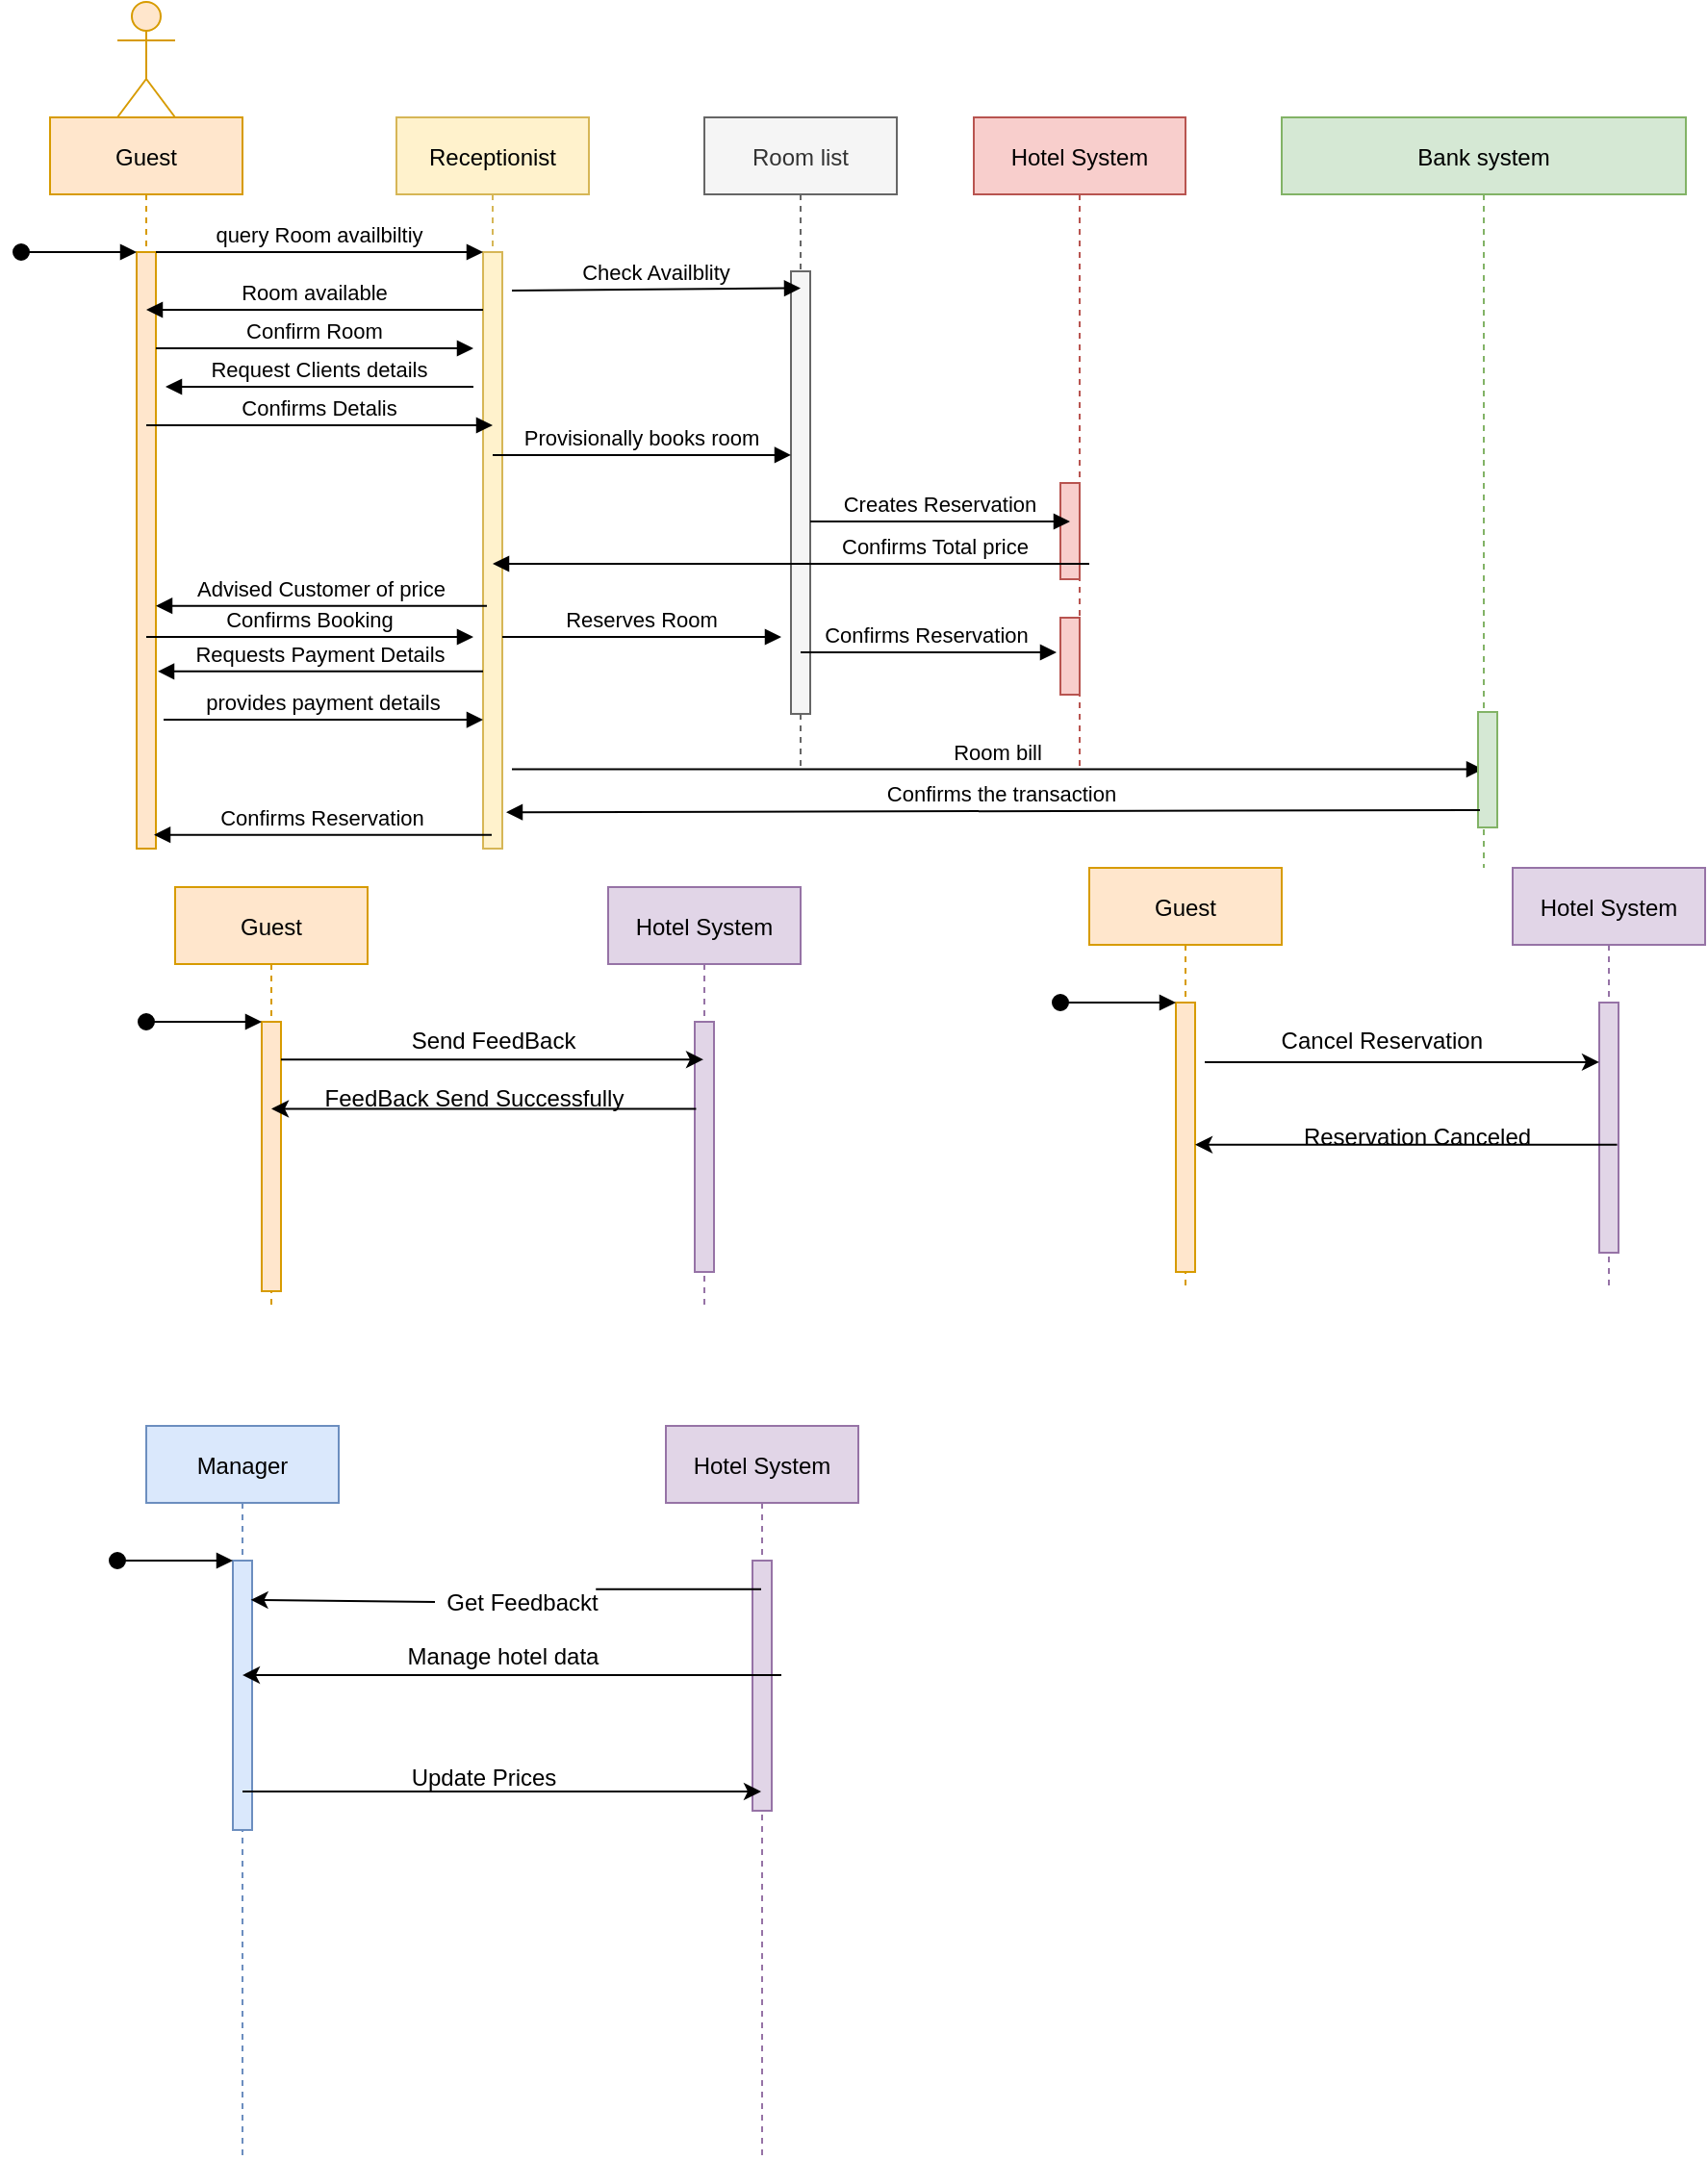 <mxfile version="16.1.2" type="github">
  <diagram id="kgpKYQtTHZ0yAKxKKP6v" name="Page-1">
    <mxGraphModel dx="1240" dy="689" grid="1" gridSize="10" guides="1" tooltips="1" connect="1" arrows="1" fold="1" page="1" pageScale="1" pageWidth="850" pageHeight="1100" math="0" shadow="0">
      <root>
        <mxCell id="0" />
        <mxCell id="1" parent="0" />
        <mxCell id="3nuBFxr9cyL0pnOWT2aG-1" value="Guest" style="shape=umlLifeline;perimeter=lifelinePerimeter;container=1;collapsible=0;recursiveResize=0;rounded=0;shadow=0;strokeWidth=1;perimeterSpacing=0;fillColor=#ffe6cc;strokeColor=#d79b00;" parent="1" vertex="1">
          <mxGeometry x="100" y="80" width="100" height="380" as="geometry" />
        </mxCell>
        <mxCell id="3nuBFxr9cyL0pnOWT2aG-2" value="" style="points=[];perimeter=orthogonalPerimeter;rounded=0;shadow=0;strokeWidth=1;fillColor=#ffe6cc;strokeColor=#d79b00;" parent="3nuBFxr9cyL0pnOWT2aG-1" vertex="1">
          <mxGeometry x="45" y="70" width="10" height="310" as="geometry" />
        </mxCell>
        <mxCell id="3nuBFxr9cyL0pnOWT2aG-3" value="" style="verticalAlign=bottom;startArrow=oval;endArrow=block;startSize=8;shadow=0;strokeWidth=1;" parent="3nuBFxr9cyL0pnOWT2aG-1" target="3nuBFxr9cyL0pnOWT2aG-2" edge="1">
          <mxGeometry x="0.5" y="20" relative="1" as="geometry">
            <mxPoint x="-15" y="70" as="sourcePoint" />
            <mxPoint as="offset" />
          </mxGeometry>
        </mxCell>
        <mxCell id="3nuBFxr9cyL0pnOWT2aG-5" value="Receptionist" style="shape=umlLifeline;perimeter=lifelinePerimeter;container=1;collapsible=0;recursiveResize=0;rounded=0;shadow=0;strokeWidth=1;fillColor=#fff2cc;strokeColor=#d6b656;" parent="1" vertex="1">
          <mxGeometry x="280" y="80" width="100" height="380" as="geometry" />
        </mxCell>
        <mxCell id="3nuBFxr9cyL0pnOWT2aG-6" value="" style="points=[];perimeter=orthogonalPerimeter;rounded=0;shadow=0;strokeWidth=1;fillColor=#fff2cc;strokeColor=#d6b656;" parent="3nuBFxr9cyL0pnOWT2aG-5" vertex="1">
          <mxGeometry x="45" y="70" width="10" height="310" as="geometry" />
        </mxCell>
        <mxCell id="3nuBFxr9cyL0pnOWT2aG-8" value="query Room availbiltiy" style="verticalAlign=bottom;endArrow=block;entryX=0;entryY=0;shadow=0;strokeWidth=1;" parent="1" source="3nuBFxr9cyL0pnOWT2aG-2" target="3nuBFxr9cyL0pnOWT2aG-6" edge="1">
          <mxGeometry relative="1" as="geometry">
            <mxPoint x="275" y="160" as="sourcePoint" />
          </mxGeometry>
        </mxCell>
        <mxCell id="3nuBFxr9cyL0pnOWT2aG-9" value="Room available" style="verticalAlign=bottom;endArrow=block;shadow=0;strokeWidth=1;" parent="1" source="3nuBFxr9cyL0pnOWT2aG-6" target="3nuBFxr9cyL0pnOWT2aG-1" edge="1">
          <mxGeometry relative="1" as="geometry">
            <mxPoint x="240" y="200" as="sourcePoint" />
            <mxPoint x="160" y="200" as="targetPoint" />
            <Array as="points">
              <mxPoint x="310" y="180" />
            </Array>
          </mxGeometry>
        </mxCell>
        <mxCell id="O2JDXleAkRafH4N3ai_Y-1" value="Room list" style="shape=umlLifeline;perimeter=lifelinePerimeter;container=1;collapsible=0;recursiveResize=0;rounded=0;shadow=0;strokeWidth=1;fillColor=#f5f5f5;fontColor=#333333;strokeColor=#666666;" parent="1" vertex="1">
          <mxGeometry x="440" y="80" width="100" height="340" as="geometry" />
        </mxCell>
        <mxCell id="O2JDXleAkRafH4N3ai_Y-2" value="" style="points=[];perimeter=orthogonalPerimeter;rounded=0;shadow=0;strokeWidth=1;fillColor=#f5f5f5;fontColor=#333333;strokeColor=#666666;" parent="O2JDXleAkRafH4N3ai_Y-1" vertex="1">
          <mxGeometry x="45" y="80" width="10" height="230" as="geometry" />
        </mxCell>
        <mxCell id="O2JDXleAkRafH4N3ai_Y-3" value="Hotel System" style="shape=umlLifeline;perimeter=lifelinePerimeter;container=1;collapsible=0;recursiveResize=0;rounded=0;shadow=0;strokeWidth=1;fillColor=#f8cecc;strokeColor=#b85450;" parent="1" vertex="1">
          <mxGeometry x="580" y="80" width="110" height="340" as="geometry" />
        </mxCell>
        <mxCell id="O2JDXleAkRafH4N3ai_Y-4" value="" style="points=[];perimeter=orthogonalPerimeter;rounded=0;shadow=0;strokeWidth=1;fillColor=#f8cecc;strokeColor=#b85450;" parent="O2JDXleAkRafH4N3ai_Y-3" vertex="1">
          <mxGeometry x="45" y="190" width="10" height="50" as="geometry" />
        </mxCell>
        <mxCell id="O2JDXleAkRafH4N3ai_Y-14" value="" style="points=[];perimeter=orthogonalPerimeter;rounded=0;shadow=0;strokeWidth=1;fillColor=#f8cecc;strokeColor=#b85450;" parent="O2JDXleAkRafH4N3ai_Y-3" vertex="1">
          <mxGeometry x="45" y="260" width="10" height="40" as="geometry" />
        </mxCell>
        <mxCell id="O2JDXleAkRafH4N3ai_Y-5" value="Bank system" style="shape=umlLifeline;perimeter=lifelinePerimeter;container=1;collapsible=0;recursiveResize=0;rounded=0;shadow=0;strokeWidth=1;fillColor=#d5e8d4;strokeColor=#82b366;" parent="1" vertex="1">
          <mxGeometry x="740" y="80" width="210" height="390" as="geometry" />
        </mxCell>
        <mxCell id="O2JDXleAkRafH4N3ai_Y-7" value="Check Availblity" style="verticalAlign=bottom;endArrow=block;shadow=0;strokeWidth=1;entryX=0.5;entryY=0.038;entryDx=0;entryDy=0;entryPerimeter=0;" parent="1" target="O2JDXleAkRafH4N3ai_Y-2" edge="1">
          <mxGeometry relative="1" as="geometry">
            <mxPoint x="340" y="170" as="sourcePoint" />
            <mxPoint x="490" y="180" as="targetPoint" />
          </mxGeometry>
        </mxCell>
        <mxCell id="O2JDXleAkRafH4N3ai_Y-8" value="Confirms Detalis" style="verticalAlign=bottom;endArrow=block;shadow=0;strokeWidth=1;" parent="1" source="3nuBFxr9cyL0pnOWT2aG-1" edge="1">
          <mxGeometry relative="1" as="geometry">
            <mxPoint x="150" y="220" as="sourcePoint" />
            <mxPoint x="330" y="240" as="targetPoint" />
            <Array as="points" />
          </mxGeometry>
        </mxCell>
        <mxCell id="O2JDXleAkRafH4N3ai_Y-9" value="Confirms Booking" style="verticalAlign=bottom;endArrow=block;shadow=0;strokeWidth=1;" parent="1" source="3nuBFxr9cyL0pnOWT2aG-1" edge="1">
          <mxGeometry relative="1" as="geometry">
            <mxPoint x="335" y="206.93" as="sourcePoint" />
            <mxPoint x="320" y="350" as="targetPoint" />
          </mxGeometry>
        </mxCell>
        <mxCell id="O2JDXleAkRafH4N3ai_Y-10" value="Advised Customer of price" style="verticalAlign=bottom;endArrow=block;shadow=0;strokeWidth=1;exitX=0.2;exitY=0.593;exitDx=0;exitDy=0;exitPerimeter=0;" parent="1" source="3nuBFxr9cyL0pnOWT2aG-6" target="3nuBFxr9cyL0pnOWT2aG-2" edge="1">
          <mxGeometry relative="1" as="geometry">
            <mxPoint x="345" y="216.93" as="sourcePoint" />
            <mxPoint x="150" y="248" as="targetPoint" />
          </mxGeometry>
        </mxCell>
        <mxCell id="O2JDXleAkRafH4N3ai_Y-11" value="Request Clients details" style="verticalAlign=bottom;endArrow=block;shadow=0;strokeWidth=1;" parent="1" edge="1">
          <mxGeometry relative="1" as="geometry">
            <mxPoint x="320" y="220" as="sourcePoint" />
            <mxPoint x="160" y="220" as="targetPoint" />
            <Array as="points" />
          </mxGeometry>
        </mxCell>
        <mxCell id="O2JDXleAkRafH4N3ai_Y-12" value="Confirm Room" style="verticalAlign=bottom;endArrow=block;shadow=0;strokeWidth=1;" parent="1" source="3nuBFxr9cyL0pnOWT2aG-2" edge="1">
          <mxGeometry relative="1" as="geometry">
            <mxPoint x="365" y="236.93" as="sourcePoint" />
            <mxPoint x="320" y="200" as="targetPoint" />
          </mxGeometry>
        </mxCell>
        <mxCell id="O2JDXleAkRafH4N3ai_Y-15" value="Provisionally books room" style="verticalAlign=bottom;endArrow=block;shadow=0;strokeWidth=1;entryX=0;entryY=0.415;entryDx=0;entryDy=0;entryPerimeter=0;" parent="1" source="3nuBFxr9cyL0pnOWT2aG-5" target="O2JDXleAkRafH4N3ai_Y-2" edge="1">
          <mxGeometry relative="1" as="geometry">
            <mxPoint x="350" y="180" as="sourcePoint" />
            <mxPoint x="500" y="179.88" as="targetPoint" />
          </mxGeometry>
        </mxCell>
        <mxCell id="O2JDXleAkRafH4N3ai_Y-16" value="Creates Reservation" style="verticalAlign=bottom;endArrow=block;shadow=0;strokeWidth=1;" parent="1" source="O2JDXleAkRafH4N3ai_Y-2" edge="1">
          <mxGeometry relative="1" as="geometry">
            <mxPoint x="490" y="200" as="sourcePoint" />
            <mxPoint x="630" y="290" as="targetPoint" />
          </mxGeometry>
        </mxCell>
        <mxCell id="O2JDXleAkRafH4N3ai_Y-17" value="Confirms Total price" style="verticalAlign=bottom;endArrow=block;shadow=0;strokeWidth=1;" parent="1" target="3nuBFxr9cyL0pnOWT2aG-5" edge="1">
          <mxGeometry x="-0.485" relative="1" as="geometry">
            <mxPoint x="640" y="312" as="sourcePoint" />
            <mxPoint x="520" y="199.88" as="targetPoint" />
            <Array as="points">
              <mxPoint x="540" y="312" />
            </Array>
            <mxPoint as="offset" />
          </mxGeometry>
        </mxCell>
        <mxCell id="O2JDXleAkRafH4N3ai_Y-19" value="Confirms Reservation" style="verticalAlign=bottom;endArrow=block;shadow=0;strokeWidth=1;entryX=-0.2;entryY=0.45;entryDx=0;entryDy=0;entryPerimeter=0;" parent="1" source="O2JDXleAkRafH4N3ai_Y-1" target="O2JDXleAkRafH4N3ai_Y-14" edge="1">
          <mxGeometry x="-0.017" relative="1" as="geometry">
            <mxPoint x="505" y="303" as="sourcePoint" />
            <mxPoint x="645" y="303" as="targetPoint" />
            <mxPoint as="offset" />
          </mxGeometry>
        </mxCell>
        <mxCell id="O2JDXleAkRafH4N3ai_Y-20" value="Reserves Room" style="verticalAlign=bottom;endArrow=block;shadow=0;strokeWidth=1;" parent="1" source="3nuBFxr9cyL0pnOWT2aG-6" edge="1">
          <mxGeometry relative="1" as="geometry">
            <mxPoint x="330" y="322" as="sourcePoint" />
            <mxPoint x="480" y="350" as="targetPoint" />
          </mxGeometry>
        </mxCell>
        <mxCell id="O2JDXleAkRafH4N3ai_Y-21" value="Requests Payment Details" style="verticalAlign=bottom;endArrow=block;shadow=0;strokeWidth=1;entryX=1.1;entryY=0.703;entryDx=0;entryDy=0;entryPerimeter=0;" parent="1" source="3nuBFxr9cyL0pnOWT2aG-6" target="3nuBFxr9cyL0pnOWT2aG-2" edge="1">
          <mxGeometry relative="1" as="geometry">
            <mxPoint x="330" y="230" as="sourcePoint" />
            <mxPoint x="170" y="230" as="targetPoint" />
            <Array as="points" />
          </mxGeometry>
        </mxCell>
        <mxCell id="O2JDXleAkRafH4N3ai_Y-22" value="provides payment details" style="verticalAlign=bottom;endArrow=block;shadow=0;strokeWidth=1;exitX=1.4;exitY=0.784;exitDx=0;exitDy=0;exitPerimeter=0;" parent="1" source="3nuBFxr9cyL0pnOWT2aG-2" target="3nuBFxr9cyL0pnOWT2aG-6" edge="1">
          <mxGeometry relative="1" as="geometry">
            <mxPoint x="159.5" y="360" as="sourcePoint" />
            <mxPoint x="330" y="360" as="targetPoint" />
          </mxGeometry>
        </mxCell>
        <mxCell id="O2JDXleAkRafH4N3ai_Y-23" value="Room bill" style="verticalAlign=bottom;endArrow=block;shadow=0;strokeWidth=1;exitX=1.5;exitY=0.867;exitDx=0;exitDy=0;exitPerimeter=0;" parent="1" source="3nuBFxr9cyL0pnOWT2aG-6" target="O2JDXleAkRafH4N3ai_Y-5" edge="1">
          <mxGeometry relative="1" as="geometry">
            <mxPoint x="345" y="348.1" as="sourcePoint" />
            <mxPoint x="497" y="348.1" as="targetPoint" />
          </mxGeometry>
        </mxCell>
        <mxCell id="O2JDXleAkRafH4N3ai_Y-6" value="" style="points=[];perimeter=orthogonalPerimeter;rounded=0;shadow=0;strokeWidth=1;fillColor=#d5e8d4;strokeColor=#82b366;" parent="1" vertex="1">
          <mxGeometry x="842" y="389" width="10" height="60" as="geometry" />
        </mxCell>
        <mxCell id="O2JDXleAkRafH4N3ai_Y-24" value="Confirms the transaction" style="verticalAlign=bottom;endArrow=block;shadow=0;strokeWidth=1;entryX=1.2;entryY=0.939;entryDx=0;entryDy=0;entryPerimeter=0;exitX=0.1;exitY=0.85;exitDx=0;exitDy=0;exitPerimeter=0;" parent="1" source="O2JDXleAkRafH4N3ai_Y-6" target="3nuBFxr9cyL0pnOWT2aG-6" edge="1">
          <mxGeometry x="-0.017" relative="1" as="geometry">
            <mxPoint x="780" y="439" as="sourcePoint" />
            <mxPoint x="643" y="368" as="targetPoint" />
            <mxPoint as="offset" />
          </mxGeometry>
        </mxCell>
        <mxCell id="O2JDXleAkRafH4N3ai_Y-25" value="Confirms Reservation" style="verticalAlign=bottom;endArrow=block;shadow=0;strokeWidth=1;entryX=0.9;entryY=0.977;entryDx=0;entryDy=0;entryPerimeter=0;" parent="1" source="3nuBFxr9cyL0pnOWT2aG-5" target="3nuBFxr9cyL0pnOWT2aG-2" edge="1">
          <mxGeometry relative="1" as="geometry">
            <mxPoint x="335" y="377.93" as="sourcePoint" />
            <mxPoint x="166" y="377.93" as="targetPoint" />
            <Array as="points" />
          </mxGeometry>
        </mxCell>
        <mxCell id="VRu0M-AiyCUYMiCGWRiW-4" value="" style="shape=umlActor;verticalLabelPosition=bottom;verticalAlign=top;html=1;fillColor=#ffe6cc;strokeColor=#d79b00;" parent="1" vertex="1">
          <mxGeometry x="135" y="20" width="30" height="60" as="geometry" />
        </mxCell>
        <mxCell id="b4xolvwNXa7BAYy2pDqy-1" value="Manager" style="shape=umlLifeline;perimeter=lifelinePerimeter;container=1;collapsible=0;recursiveResize=0;rounded=0;shadow=0;strokeWidth=1;perimeterSpacing=0;fillColor=#dae8fc;strokeColor=#6c8ebf;" vertex="1" parent="1">
          <mxGeometry x="150" y="760" width="100" height="380" as="geometry" />
        </mxCell>
        <mxCell id="b4xolvwNXa7BAYy2pDqy-2" value="" style="points=[];perimeter=orthogonalPerimeter;rounded=0;shadow=0;strokeWidth=1;fillColor=#dae8fc;strokeColor=#6c8ebf;" vertex="1" parent="b4xolvwNXa7BAYy2pDqy-1">
          <mxGeometry x="45" y="70" width="10" height="140" as="geometry" />
        </mxCell>
        <mxCell id="b4xolvwNXa7BAYy2pDqy-3" value="" style="verticalAlign=bottom;startArrow=oval;endArrow=block;startSize=8;shadow=0;strokeWidth=1;" edge="1" parent="b4xolvwNXa7BAYy2pDqy-1" target="b4xolvwNXa7BAYy2pDqy-2">
          <mxGeometry x="0.5" y="20" relative="1" as="geometry">
            <mxPoint x="-15" y="70" as="sourcePoint" />
            <mxPoint as="offset" />
          </mxGeometry>
        </mxCell>
        <mxCell id="b4xolvwNXa7BAYy2pDqy-4" value="Hotel System" style="shape=umlLifeline;perimeter=lifelinePerimeter;container=1;collapsible=0;recursiveResize=0;rounded=0;shadow=0;strokeWidth=1;perimeterSpacing=0;fillColor=#e1d5e7;strokeColor=#9673a6;" vertex="1" parent="1">
          <mxGeometry x="420" y="760" width="100" height="380" as="geometry" />
        </mxCell>
        <mxCell id="b4xolvwNXa7BAYy2pDqy-5" value="" style="points=[];perimeter=orthogonalPerimeter;rounded=0;shadow=0;strokeWidth=1;fillColor=#e1d5e7;strokeColor=#9673a6;" vertex="1" parent="b4xolvwNXa7BAYy2pDqy-4">
          <mxGeometry x="45" y="70" width="10" height="130" as="geometry" />
        </mxCell>
        <mxCell id="b4xolvwNXa7BAYy2pDqy-8" value="" style="endArrow=classic;html=1;rounded=0;entryX=0.929;entryY=0.146;entryDx=0;entryDy=0;entryPerimeter=0;startArrow=none;" edge="1" parent="1" source="b4xolvwNXa7BAYy2pDqy-12" target="b4xolvwNXa7BAYy2pDqy-2">
          <mxGeometry width="50" height="50" relative="1" as="geometry">
            <mxPoint x="199.071" y="700" as="sourcePoint" />
            <mxPoint x="459.5" y="700" as="targetPoint" />
          </mxGeometry>
        </mxCell>
        <mxCell id="b4xolvwNXa7BAYy2pDqy-13" value="&lt;span style=&quot;background-color: rgb(255 , 255 , 255)&quot;&gt;Update Prices&lt;/span&gt;" style="text;html=1;align=center;verticalAlign=middle;resizable=0;points=[];autosize=1;strokeColor=none;fillColor=none;" vertex="1" parent="1">
          <mxGeometry x="280" y="933" width="90" height="20" as="geometry" />
        </mxCell>
        <mxCell id="b4xolvwNXa7BAYy2pDqy-14" value="&lt;span style=&quot;background-color: rgb(255 , 255 , 255)&quot;&gt;Manage hotel data&lt;/span&gt;" style="text;html=1;align=center;verticalAlign=middle;resizable=0;points=[];autosize=1;strokeColor=none;fillColor=none;" vertex="1" parent="1">
          <mxGeometry x="280" y="870" width="110" height="20" as="geometry" />
        </mxCell>
        <mxCell id="b4xolvwNXa7BAYy2pDqy-27" value="Hotel System" style="shape=umlLifeline;perimeter=lifelinePerimeter;container=1;collapsible=0;recursiveResize=0;rounded=0;shadow=0;strokeWidth=1;perimeterSpacing=0;fillColor=#e1d5e7;strokeColor=#9673a6;" vertex="1" parent="1">
          <mxGeometry x="390" y="480" width="100" height="220" as="geometry" />
        </mxCell>
        <mxCell id="b4xolvwNXa7BAYy2pDqy-28" value="" style="points=[];perimeter=orthogonalPerimeter;rounded=0;shadow=0;strokeWidth=1;fillColor=#e1d5e7;strokeColor=#9673a6;" vertex="1" parent="b4xolvwNXa7BAYy2pDqy-27">
          <mxGeometry x="45" y="70" width="10" height="130" as="geometry" />
        </mxCell>
        <mxCell id="b4xolvwNXa7BAYy2pDqy-29" value="Guest" style="shape=umlLifeline;perimeter=lifelinePerimeter;container=1;collapsible=0;recursiveResize=0;rounded=0;shadow=0;strokeWidth=1;perimeterSpacing=0;fillColor=#ffe6cc;strokeColor=#d79b00;" vertex="1" parent="1">
          <mxGeometry x="165" y="480" width="100" height="220" as="geometry" />
        </mxCell>
        <mxCell id="b4xolvwNXa7BAYy2pDqy-30" value="" style="points=[];perimeter=orthogonalPerimeter;rounded=0;shadow=0;strokeWidth=1;fillColor=#ffe6cc;strokeColor=#d79b00;" vertex="1" parent="b4xolvwNXa7BAYy2pDqy-29">
          <mxGeometry x="45" y="70" width="10" height="140" as="geometry" />
        </mxCell>
        <mxCell id="b4xolvwNXa7BAYy2pDqy-31" value="" style="verticalAlign=bottom;startArrow=oval;endArrow=block;startSize=8;shadow=0;strokeWidth=1;" edge="1" parent="b4xolvwNXa7BAYy2pDqy-29" target="b4xolvwNXa7BAYy2pDqy-30">
          <mxGeometry x="0.5" y="20" relative="1" as="geometry">
            <mxPoint x="-15" y="70" as="sourcePoint" />
            <mxPoint as="offset" />
          </mxGeometry>
        </mxCell>
        <mxCell id="b4xolvwNXa7BAYy2pDqy-12" value="&lt;span style=&quot;background-color: rgb(255 , 255 , 255)&quot;&gt;Get Feedback&lt;/span&gt;t" style="text;html=1;align=center;verticalAlign=middle;resizable=0;points=[];autosize=1;strokeColor=none;fillColor=none;" vertex="1" parent="1">
          <mxGeometry x="300" y="842" width="90" height="20" as="geometry" />
        </mxCell>
        <mxCell id="b4xolvwNXa7BAYy2pDqy-32" value="" style="endArrow=none;html=1;rounded=0;entryX=0.929;entryY=0.146;entryDx=0;entryDy=0;entryPerimeter=0;" edge="1" parent="1" source="b4xolvwNXa7BAYy2pDqy-4" target="b4xolvwNXa7BAYy2pDqy-12">
          <mxGeometry width="50" height="50" relative="1" as="geometry">
            <mxPoint x="469.5" y="850.44" as="sourcePoint" />
            <mxPoint x="204.29" y="850.44" as="targetPoint" />
          </mxGeometry>
        </mxCell>
        <mxCell id="b4xolvwNXa7BAYy2pDqy-10" value="" style="endArrow=classic;html=1;rounded=0;exitX=1.5;exitY=0.458;exitDx=0;exitDy=0;exitPerimeter=0;" edge="1" parent="1" source="b4xolvwNXa7BAYy2pDqy-5" target="b4xolvwNXa7BAYy2pDqy-1">
          <mxGeometry width="50" height="50" relative="1" as="geometry">
            <mxPoint x="473.07" y="890.0" as="sourcePoint" />
            <mxPoint x="205.0" y="890.0" as="targetPoint" />
          </mxGeometry>
        </mxCell>
        <mxCell id="b4xolvwNXa7BAYy2pDqy-7" value="" style="endArrow=classic;html=1;rounded=0;" edge="1" parent="1" source="b4xolvwNXa7BAYy2pDqy-1" target="b4xolvwNXa7BAYy2pDqy-4">
          <mxGeometry width="50" height="50" relative="1" as="geometry">
            <mxPoint x="205.001" y="940.0" as="sourcePoint" />
            <mxPoint x="473.07" y="940.0" as="targetPoint" />
          </mxGeometry>
        </mxCell>
        <mxCell id="b4xolvwNXa7BAYy2pDqy-36" value="" style="endArrow=classic;html=1;rounded=0;exitX=1;exitY=0.14;exitDx=0;exitDy=0;exitPerimeter=0;" edge="1" parent="1" source="b4xolvwNXa7BAYy2pDqy-30" target="b4xolvwNXa7BAYy2pDqy-27">
          <mxGeometry width="50" height="50" relative="1" as="geometry">
            <mxPoint x="209.071" y="960" as="sourcePoint" />
            <mxPoint x="479.5" y="960" as="targetPoint" />
          </mxGeometry>
        </mxCell>
        <mxCell id="b4xolvwNXa7BAYy2pDqy-37" value="&lt;span style=&quot;background-color: rgb(255 , 255 , 255)&quot;&gt;Send FeedBack&lt;/span&gt;" style="text;html=1;align=center;verticalAlign=middle;resizable=0;points=[];autosize=1;strokeColor=none;fillColor=none;" vertex="1" parent="1">
          <mxGeometry x="280" y="550" width="100" height="20" as="geometry" />
        </mxCell>
        <mxCell id="b4xolvwNXa7BAYy2pDqy-38" value="Guest" style="shape=umlLifeline;perimeter=lifelinePerimeter;container=1;collapsible=0;recursiveResize=0;rounded=0;shadow=0;strokeWidth=1;perimeterSpacing=0;fillColor=#ffe6cc;strokeColor=#d79b00;" vertex="1" parent="1">
          <mxGeometry x="640" y="470" width="100" height="220" as="geometry" />
        </mxCell>
        <mxCell id="b4xolvwNXa7BAYy2pDqy-39" value="" style="points=[];perimeter=orthogonalPerimeter;rounded=0;shadow=0;strokeWidth=1;fillColor=#ffe6cc;strokeColor=#d79b00;" vertex="1" parent="b4xolvwNXa7BAYy2pDqy-38">
          <mxGeometry x="45" y="70" width="10" height="140" as="geometry" />
        </mxCell>
        <mxCell id="b4xolvwNXa7BAYy2pDqy-40" value="" style="verticalAlign=bottom;startArrow=oval;endArrow=block;startSize=8;shadow=0;strokeWidth=1;" edge="1" parent="b4xolvwNXa7BAYy2pDqy-38" target="b4xolvwNXa7BAYy2pDqy-39">
          <mxGeometry x="0.5" y="20" relative="1" as="geometry">
            <mxPoint x="-15" y="70" as="sourcePoint" />
            <mxPoint as="offset" />
          </mxGeometry>
        </mxCell>
        <mxCell id="b4xolvwNXa7BAYy2pDqy-41" value="Hotel System" style="shape=umlLifeline;perimeter=lifelinePerimeter;container=1;collapsible=0;recursiveResize=0;rounded=0;shadow=0;strokeWidth=1;perimeterSpacing=0;fillColor=#e1d5e7;strokeColor=#9673a6;" vertex="1" parent="1">
          <mxGeometry x="860" y="470" width="100" height="220" as="geometry" />
        </mxCell>
        <mxCell id="b4xolvwNXa7BAYy2pDqy-42" value="" style="points=[];perimeter=orthogonalPerimeter;rounded=0;shadow=0;strokeWidth=1;fillColor=#e1d5e7;strokeColor=#9673a6;" vertex="1" parent="b4xolvwNXa7BAYy2pDqy-41">
          <mxGeometry x="45" y="70" width="10" height="130" as="geometry" />
        </mxCell>
        <mxCell id="b4xolvwNXa7BAYy2pDqy-43" value="" style="endArrow=classic;html=1;rounded=0;exitX=1.5;exitY=0.221;exitDx=0;exitDy=0;exitPerimeter=0;" edge="1" parent="1" source="b4xolvwNXa7BAYy2pDqy-39" target="b4xolvwNXa7BAYy2pDqy-42">
          <mxGeometry width="50" height="50" relative="1" as="geometry">
            <mxPoint x="230" y="579.6" as="sourcePoint" />
            <mxPoint x="449.5" y="579.6" as="targetPoint" />
          </mxGeometry>
        </mxCell>
        <mxCell id="b4xolvwNXa7BAYy2pDqy-44" value="&lt;span style=&quot;background-color: rgb(255 , 255 , 255)&quot;&gt;&amp;nbsp;Cancel Reservation&lt;/span&gt;" style="text;html=1;align=center;verticalAlign=middle;resizable=0;points=[];autosize=1;strokeColor=none;fillColor=none;" vertex="1" parent="1">
          <mxGeometry x="730" y="550" width="120" height="20" as="geometry" />
        </mxCell>
        <mxCell id="b4xolvwNXa7BAYy2pDqy-45" value="" style="endArrow=classic;html=1;rounded=0;exitX=0.929;exitY=0.568;exitDx=0;exitDy=0;exitPerimeter=0;" edge="1" parent="1" source="b4xolvwNXa7BAYy2pDqy-42" target="b4xolvwNXa7BAYy2pDqy-39">
          <mxGeometry width="50" height="50" relative="1" as="geometry">
            <mxPoint x="710.0" y="580.94" as="sourcePoint" />
            <mxPoint x="915" y="580.94" as="targetPoint" />
          </mxGeometry>
        </mxCell>
        <mxCell id="b4xolvwNXa7BAYy2pDqy-46" value="Reservation Canceled" style="text;html=1;align=center;verticalAlign=middle;resizable=0;points=[];autosize=1;strokeColor=none;fillColor=none;" vertex="1" parent="1">
          <mxGeometry x="745" y="600" width="130" height="20" as="geometry" />
        </mxCell>
        <mxCell id="b4xolvwNXa7BAYy2pDqy-47" value="" style="endArrow=classic;html=1;rounded=0;exitX=0.071;exitY=0.348;exitDx=0;exitDy=0;exitPerimeter=0;" edge="1" parent="1" source="b4xolvwNXa7BAYy2pDqy-28" target="b4xolvwNXa7BAYy2pDqy-29">
          <mxGeometry width="50" height="50" relative="1" as="geometry">
            <mxPoint x="230" y="579.6" as="sourcePoint" />
            <mxPoint x="449.5" y="579.6" as="targetPoint" />
          </mxGeometry>
        </mxCell>
        <mxCell id="b4xolvwNXa7BAYy2pDqy-48" value="FeedBack Send Successfully" style="text;html=1;align=center;verticalAlign=middle;resizable=0;points=[];autosize=1;strokeColor=none;fillColor=none;" vertex="1" parent="1">
          <mxGeometry x="235" y="580" width="170" height="20" as="geometry" />
        </mxCell>
      </root>
    </mxGraphModel>
  </diagram>
</mxfile>
